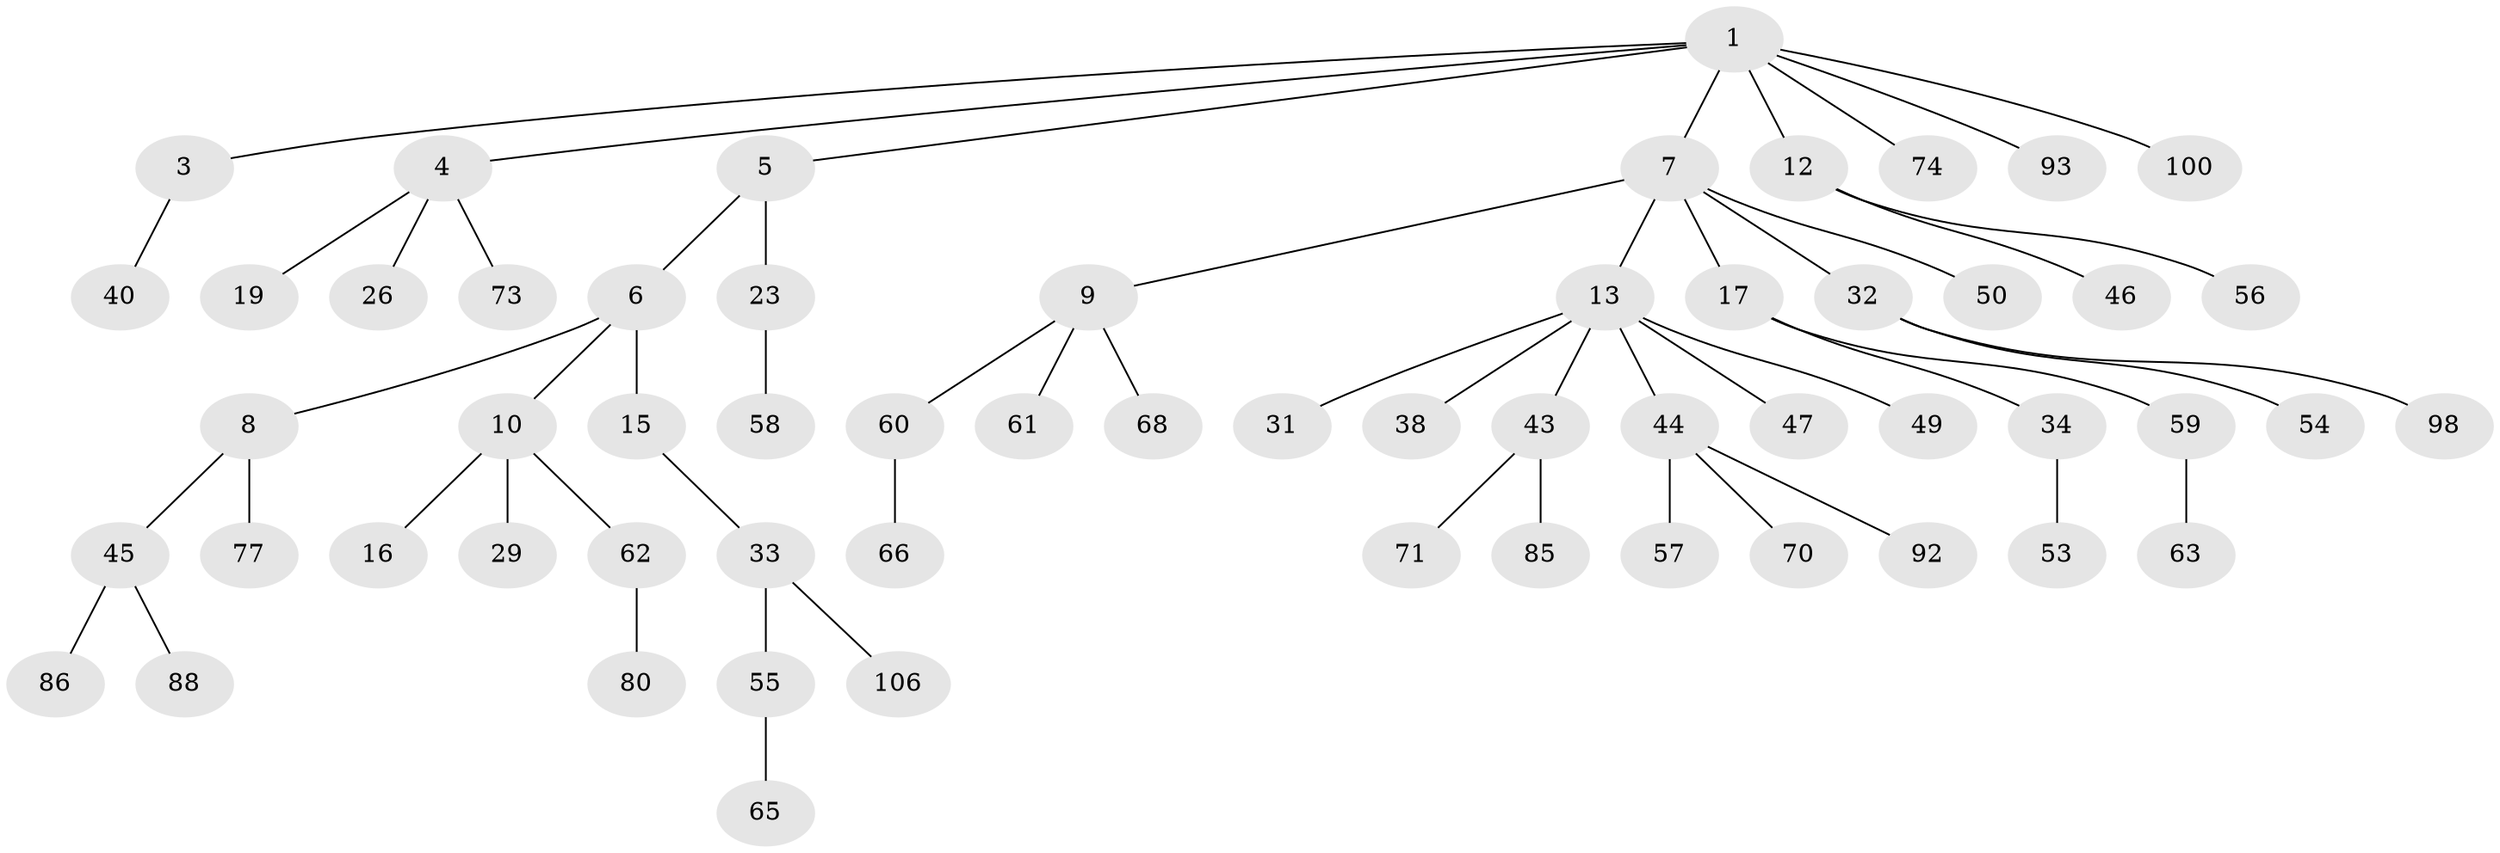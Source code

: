 // original degree distribution, {3: 0.15254237288135594, 7: 0.00847457627118644, 2: 0.2457627118644068, 4: 0.07627118644067797, 6: 0.01694915254237288, 1: 0.4830508474576271, 5: 0.01694915254237288}
// Generated by graph-tools (version 1.1) at 2025/15/03/09/25 04:15:40]
// undirected, 59 vertices, 58 edges
graph export_dot {
graph [start="1"]
  node [color=gray90,style=filled];
  1 [super="+2"];
  3;
  4;
  5 [super="+30+11"];
  6;
  7;
  8 [super="+25+28+41"];
  9 [super="+27+18+36+20"];
  10;
  12 [super="+79"];
  13 [super="+14+37"];
  15;
  16 [super="+97"];
  17 [super="+42"];
  19;
  23 [super="+52"];
  26 [super="+109"];
  29;
  31 [super="+104+99"];
  32 [super="+35"];
  33;
  34;
  38 [super="+91+87"];
  40 [super="+83"];
  43;
  44;
  45 [super="+64"];
  46;
  47 [super="+72"];
  49;
  50;
  53;
  54;
  55;
  56 [super="+67"];
  57;
  58;
  59;
  60;
  61;
  62;
  63 [super="+69+110"];
  65 [super="+89"];
  66 [super="+82+96"];
  68 [super="+94"];
  70;
  71 [super="+81"];
  73;
  74;
  77;
  80;
  85 [super="+116"];
  86 [super="+95"];
  88 [super="+90+118"];
  92;
  93;
  98;
  100 [super="+107"];
  106;
  1 -- 5;
  1 -- 7;
  1 -- 3;
  1 -- 4;
  1 -- 100;
  1 -- 74;
  1 -- 12;
  1 -- 93;
  3 -- 40;
  4 -- 19;
  4 -- 26;
  4 -- 73;
  5 -- 6;
  5 -- 23;
  6 -- 8;
  6 -- 10;
  6 -- 15;
  7 -- 9;
  7 -- 13;
  7 -- 17;
  7 -- 32;
  7 -- 50;
  8 -- 45;
  8 -- 77;
  9 -- 68;
  9 -- 61;
  9 -- 60;
  10 -- 16;
  10 -- 29;
  10 -- 62;
  12 -- 46;
  12 -- 56;
  13 -- 49;
  13 -- 31;
  13 -- 38;
  13 -- 43;
  13 -- 44;
  13 -- 47;
  15 -- 33;
  17 -- 34;
  17 -- 59;
  23 -- 58;
  32 -- 98;
  32 -- 54;
  33 -- 55;
  33 -- 106;
  34 -- 53;
  43 -- 71;
  43 -- 85;
  44 -- 57;
  44 -- 70;
  44 -- 92;
  45 -- 86;
  45 -- 88;
  55 -- 65;
  59 -- 63;
  60 -- 66;
  62 -- 80;
}
